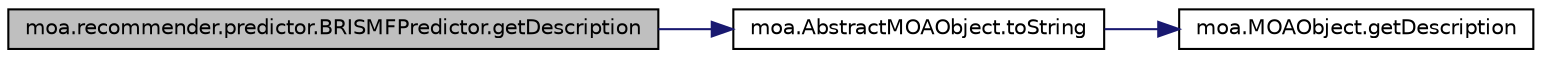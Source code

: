 digraph G
{
  edge [fontname="Helvetica",fontsize="10",labelfontname="Helvetica",labelfontsize="10"];
  node [fontname="Helvetica",fontsize="10",shape=record];
  rankdir=LR;
  Node1 [label="moa.recommender.predictor.BRISMFPredictor.getDescription",height=0.2,width=0.4,color="black", fillcolor="grey75", style="filled" fontcolor="black"];
  Node1 -> Node2 [color="midnightblue",fontsize="10",style="solid",fontname="Helvetica"];
  Node2 [label="moa.AbstractMOAObject.toString",height=0.2,width=0.4,color="black", fillcolor="white", style="filled",URL="$classmoa_1_1AbstractMOAObject.html#ac686fd3b07c734cf21f1894376fe402d",tooltip="Returns a description of the object."];
  Node2 -> Node3 [color="midnightblue",fontsize="10",style="solid",fontname="Helvetica"];
  Node3 [label="moa.MOAObject.getDescription",height=0.2,width=0.4,color="black", fillcolor="white", style="filled",URL="$interfacemoa_1_1MOAObject.html#afdaf5098f1fe6c852018ce64c28e17f5",tooltip="Returns a string representation of this object."];
}
